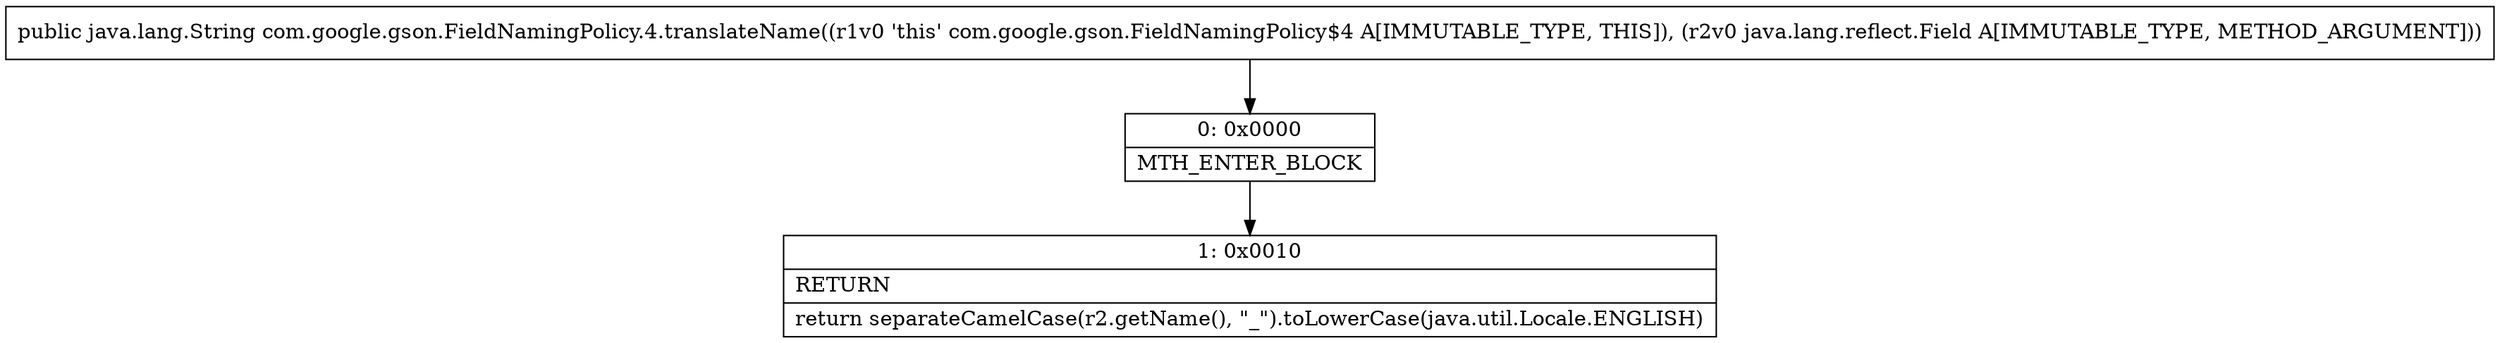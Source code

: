 digraph "CFG forcom.google.gson.FieldNamingPolicy.4.translateName(Ljava\/lang\/reflect\/Field;)Ljava\/lang\/String;" {
Node_0 [shape=record,label="{0\:\ 0x0000|MTH_ENTER_BLOCK\l}"];
Node_1 [shape=record,label="{1\:\ 0x0010|RETURN\l|return separateCamelCase(r2.getName(), \"_\").toLowerCase(java.util.Locale.ENGLISH)\l}"];
MethodNode[shape=record,label="{public java.lang.String com.google.gson.FieldNamingPolicy.4.translateName((r1v0 'this' com.google.gson.FieldNamingPolicy$4 A[IMMUTABLE_TYPE, THIS]), (r2v0 java.lang.reflect.Field A[IMMUTABLE_TYPE, METHOD_ARGUMENT])) }"];
MethodNode -> Node_0;
Node_0 -> Node_1;
}

